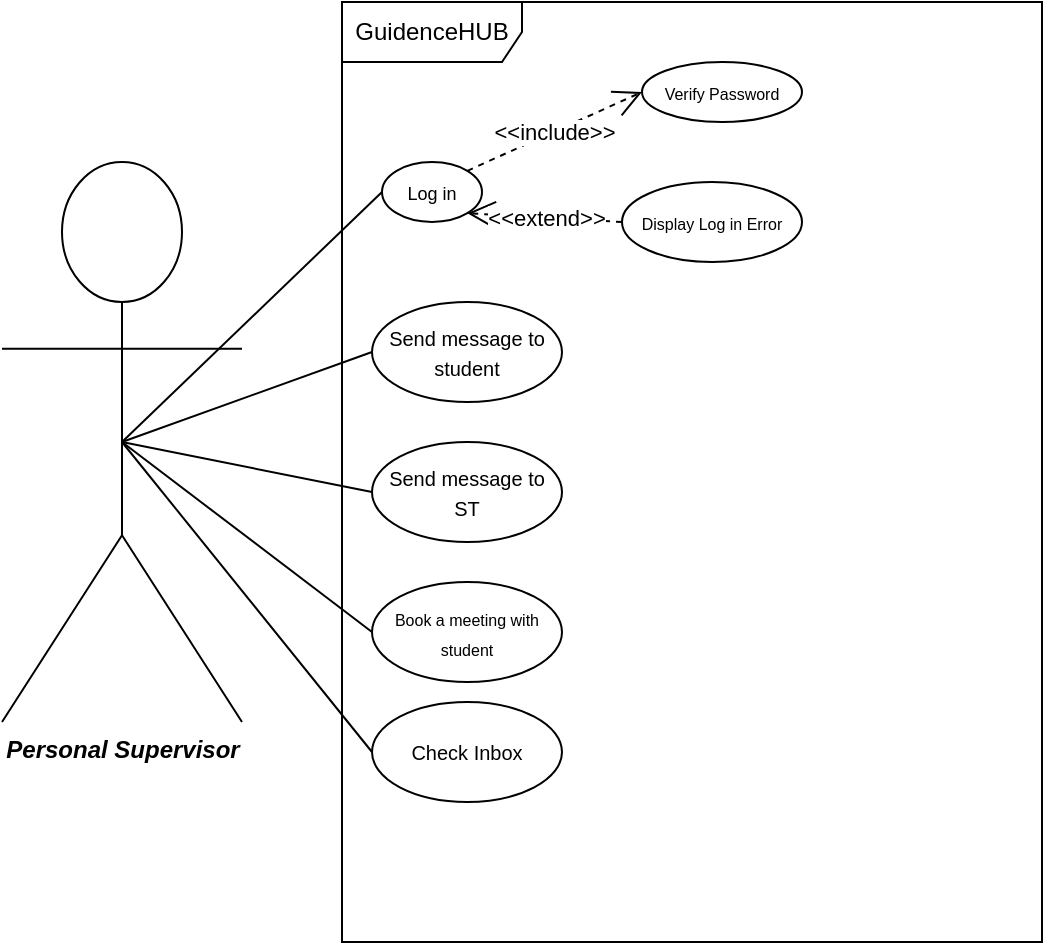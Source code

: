 <mxfile version="24.8.4">
  <diagram name="Page-1" id="GlacRoev-dh01iHh6-09">
    <mxGraphModel dx="1194" dy="535" grid="1" gridSize="10" guides="1" tooltips="1" connect="1" arrows="1" fold="1" page="1" pageScale="1" pageWidth="850" pageHeight="1100" math="0" shadow="0">
      <root>
        <mxCell id="0" />
        <mxCell id="1" parent="0" />
        <mxCell id="EW5klG_tuBU2T9md3882-1" value="GuidenceHUB" style="shape=umlFrame;whiteSpace=wrap;html=1;pointerEvents=0;width=90;height=30;" vertex="1" parent="1">
          <mxGeometry x="210" y="30" width="350" height="470" as="geometry" />
        </mxCell>
        <mxCell id="EW5klG_tuBU2T9md3882-2" value="&lt;b&gt;&lt;i&gt;Personal Supervisor&lt;/i&gt;&lt;/b&gt;" style="shape=umlActor;verticalLabelPosition=bottom;verticalAlign=top;html=1;" vertex="1" parent="1">
          <mxGeometry x="40" y="110" width="120" height="280" as="geometry" />
        </mxCell>
        <mxCell id="EW5klG_tuBU2T9md3882-3" value="&lt;font style=&quot;font-size: 9px;&quot;&gt;Log in&lt;/font&gt;" style="ellipse;whiteSpace=wrap;html=1;" vertex="1" parent="1">
          <mxGeometry x="230" y="110" width="50" height="30" as="geometry" />
        </mxCell>
        <mxCell id="EW5klG_tuBU2T9md3882-4" value="&lt;font style=&quot;font-size: 8px;&quot;&gt;Verify Password&lt;/font&gt;" style="ellipse;whiteSpace=wrap;html=1;" vertex="1" parent="1">
          <mxGeometry x="360" y="60" width="80" height="30" as="geometry" />
        </mxCell>
        <mxCell id="EW5klG_tuBU2T9md3882-5" value="&lt;font style=&quot;font-size: 8px;&quot;&gt;Display Log in Error&lt;/font&gt;" style="ellipse;whiteSpace=wrap;html=1;" vertex="1" parent="1">
          <mxGeometry x="350" y="120" width="90" height="40" as="geometry" />
        </mxCell>
        <mxCell id="EW5klG_tuBU2T9md3882-6" value="&amp;lt;&amp;lt;include&amp;gt;&amp;gt;" style="endArrow=open;endSize=12;dashed=1;html=1;rounded=0;exitX=1;exitY=0;exitDx=0;exitDy=0;entryX=0;entryY=0.5;entryDx=0;entryDy=0;" edge="1" parent="1" source="EW5klG_tuBU2T9md3882-3" target="EW5klG_tuBU2T9md3882-4">
          <mxGeometry width="160" relative="1" as="geometry">
            <mxPoint x="340" y="270" as="sourcePoint" />
            <mxPoint x="500" y="270" as="targetPoint" />
          </mxGeometry>
        </mxCell>
        <mxCell id="EW5klG_tuBU2T9md3882-7" value="&amp;lt;&amp;lt;extend&amp;gt;&amp;gt;" style="endArrow=open;endSize=12;dashed=1;html=1;rounded=0;exitX=0;exitY=0.5;exitDx=0;exitDy=0;entryX=1;entryY=1;entryDx=0;entryDy=0;" edge="1" parent="1" source="EW5klG_tuBU2T9md3882-5" target="EW5klG_tuBU2T9md3882-3">
          <mxGeometry width="160" relative="1" as="geometry">
            <mxPoint x="340" y="270" as="sourcePoint" />
            <mxPoint x="500" y="270" as="targetPoint" />
          </mxGeometry>
        </mxCell>
        <mxCell id="EW5klG_tuBU2T9md3882-8" value="" style="endArrow=none;html=1;rounded=0;exitX=0.5;exitY=0.5;exitDx=0;exitDy=0;exitPerimeter=0;entryX=0;entryY=0.5;entryDx=0;entryDy=0;" edge="1" parent="1" source="EW5klG_tuBU2T9md3882-2" target="EW5klG_tuBU2T9md3882-3">
          <mxGeometry width="50" height="50" relative="1" as="geometry">
            <mxPoint x="400" y="300" as="sourcePoint" />
            <mxPoint x="450" y="250" as="targetPoint" />
          </mxGeometry>
        </mxCell>
        <mxCell id="EW5klG_tuBU2T9md3882-9" value="&lt;font style=&quot;font-size: 10px;&quot;&gt;Send message to student&lt;/font&gt;" style="ellipse;whiteSpace=wrap;html=1;" vertex="1" parent="1">
          <mxGeometry x="225" y="180" width="95" height="50" as="geometry" />
        </mxCell>
        <mxCell id="EW5klG_tuBU2T9md3882-10" value="" style="endArrow=none;html=1;rounded=0;exitX=0.5;exitY=0.5;exitDx=0;exitDy=0;exitPerimeter=0;entryX=0;entryY=0.5;entryDx=0;entryDy=0;" edge="1" parent="1" source="EW5klG_tuBU2T9md3882-2" target="EW5klG_tuBU2T9md3882-9">
          <mxGeometry width="50" height="50" relative="1" as="geometry">
            <mxPoint x="400" y="300" as="sourcePoint" />
            <mxPoint x="450" y="250" as="targetPoint" />
          </mxGeometry>
        </mxCell>
        <mxCell id="EW5klG_tuBU2T9md3882-11" value="" style="endArrow=none;html=1;rounded=0;exitX=0.5;exitY=0.5;exitDx=0;exitDy=0;exitPerimeter=0;entryX=0;entryY=0.5;entryDx=0;entryDy=0;" edge="1" parent="1" source="EW5klG_tuBU2T9md3882-2" target="EW5klG_tuBU2T9md3882-12">
          <mxGeometry width="50" height="50" relative="1" as="geometry">
            <mxPoint x="135" y="200" as="sourcePoint" />
            <mxPoint x="228" y="320" as="targetPoint" />
          </mxGeometry>
        </mxCell>
        <mxCell id="EW5klG_tuBU2T9md3882-12" value="&lt;font style=&quot;font-size: 10px;&quot;&gt;Send message to ST&lt;/font&gt;" style="ellipse;whiteSpace=wrap;html=1;" vertex="1" parent="1">
          <mxGeometry x="225" y="250" width="95" height="50" as="geometry" />
        </mxCell>
        <mxCell id="EW5klG_tuBU2T9md3882-13" value="" style="endArrow=none;html=1;rounded=0;exitX=0.5;exitY=0.5;exitDx=0;exitDy=0;exitPerimeter=0;entryX=0;entryY=0.5;entryDx=0;entryDy=0;" edge="1" parent="1" source="EW5klG_tuBU2T9md3882-2" target="EW5klG_tuBU2T9md3882-14">
          <mxGeometry width="50" height="50" relative="1" as="geometry">
            <mxPoint x="100" y="320" as="sourcePoint" />
            <mxPoint x="228" y="390" as="targetPoint" />
          </mxGeometry>
        </mxCell>
        <mxCell id="EW5klG_tuBU2T9md3882-14" value="&lt;font style=&quot;font-size: 8px;&quot;&gt;Book a meeting with student&lt;/font&gt;" style="ellipse;whiteSpace=wrap;html=1;" vertex="1" parent="1">
          <mxGeometry x="225" y="320" width="95" height="50" as="geometry" />
        </mxCell>
        <mxCell id="EW5klG_tuBU2T9md3882-15" value="" style="endArrow=none;html=1;rounded=0;exitX=0.5;exitY=0.5;exitDx=0;exitDy=0;exitPerimeter=0;entryX=0;entryY=0.5;entryDx=0;entryDy=0;" edge="1" parent="1" source="EW5klG_tuBU2T9md3882-2" target="EW5klG_tuBU2T9md3882-16">
          <mxGeometry width="50" height="50" relative="1" as="geometry">
            <mxPoint x="100" y="310" as="sourcePoint" />
            <mxPoint x="228" y="450" as="targetPoint" />
          </mxGeometry>
        </mxCell>
        <mxCell id="EW5klG_tuBU2T9md3882-16" value="&lt;span style=&quot;font-size: 10px;&quot;&gt;Check Inbox&lt;/span&gt;" style="ellipse;whiteSpace=wrap;html=1;" vertex="1" parent="1">
          <mxGeometry x="225" y="380" width="95" height="50" as="geometry" />
        </mxCell>
      </root>
    </mxGraphModel>
  </diagram>
</mxfile>
